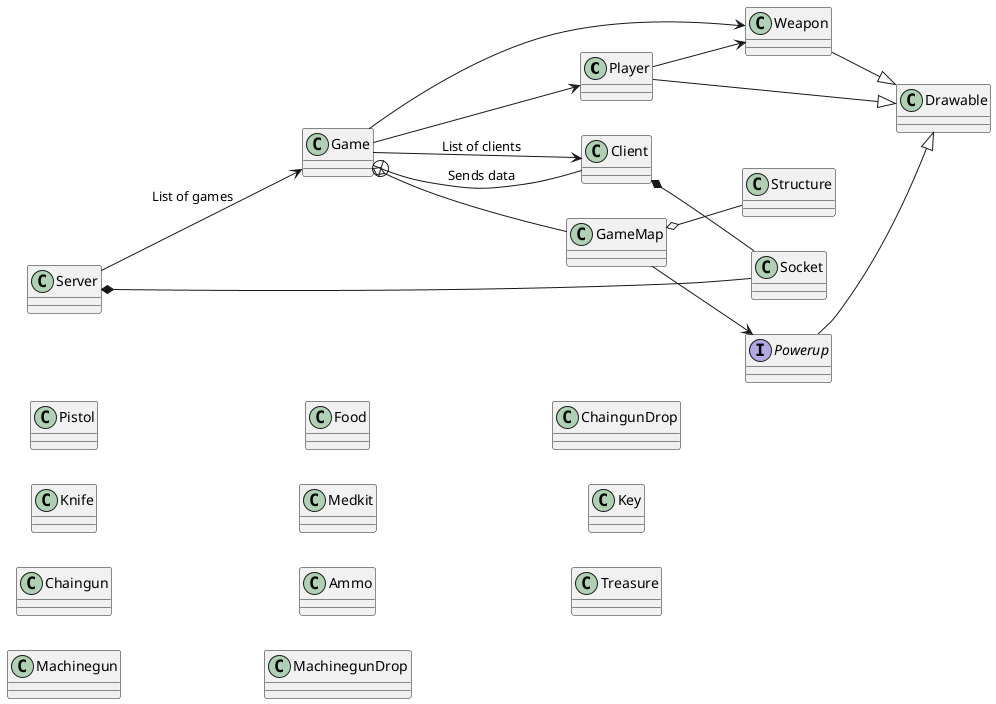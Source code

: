 @startuml
left to right direction

class Player

class Weapon

interface Powerup

class Game

class Server

class Client

class Pistol

class Knife

class Chaingun

class Machinegun

class Food

class Medkit

class Ammo

class MachinegunDrop

class ChaingunDrop

class Key

class Treasure

class GameMap

class  Drawable

Player --> Weapon

Server --> Game: "List of games"

Game --> Client: "List of clients"

Game --> Player
GameMap --> Powerup
Game --> Weapon

Client --+ Game: "Sends data"

Weapon --|> Drawable
Powerup --|> Drawable
Player --|> Drawable

Game o-- GameMap

class Structure /'Walls, barrels, etc.'/

GameMap o-- Structure

Server *-- Socket
Client *-- Socket
@enduml